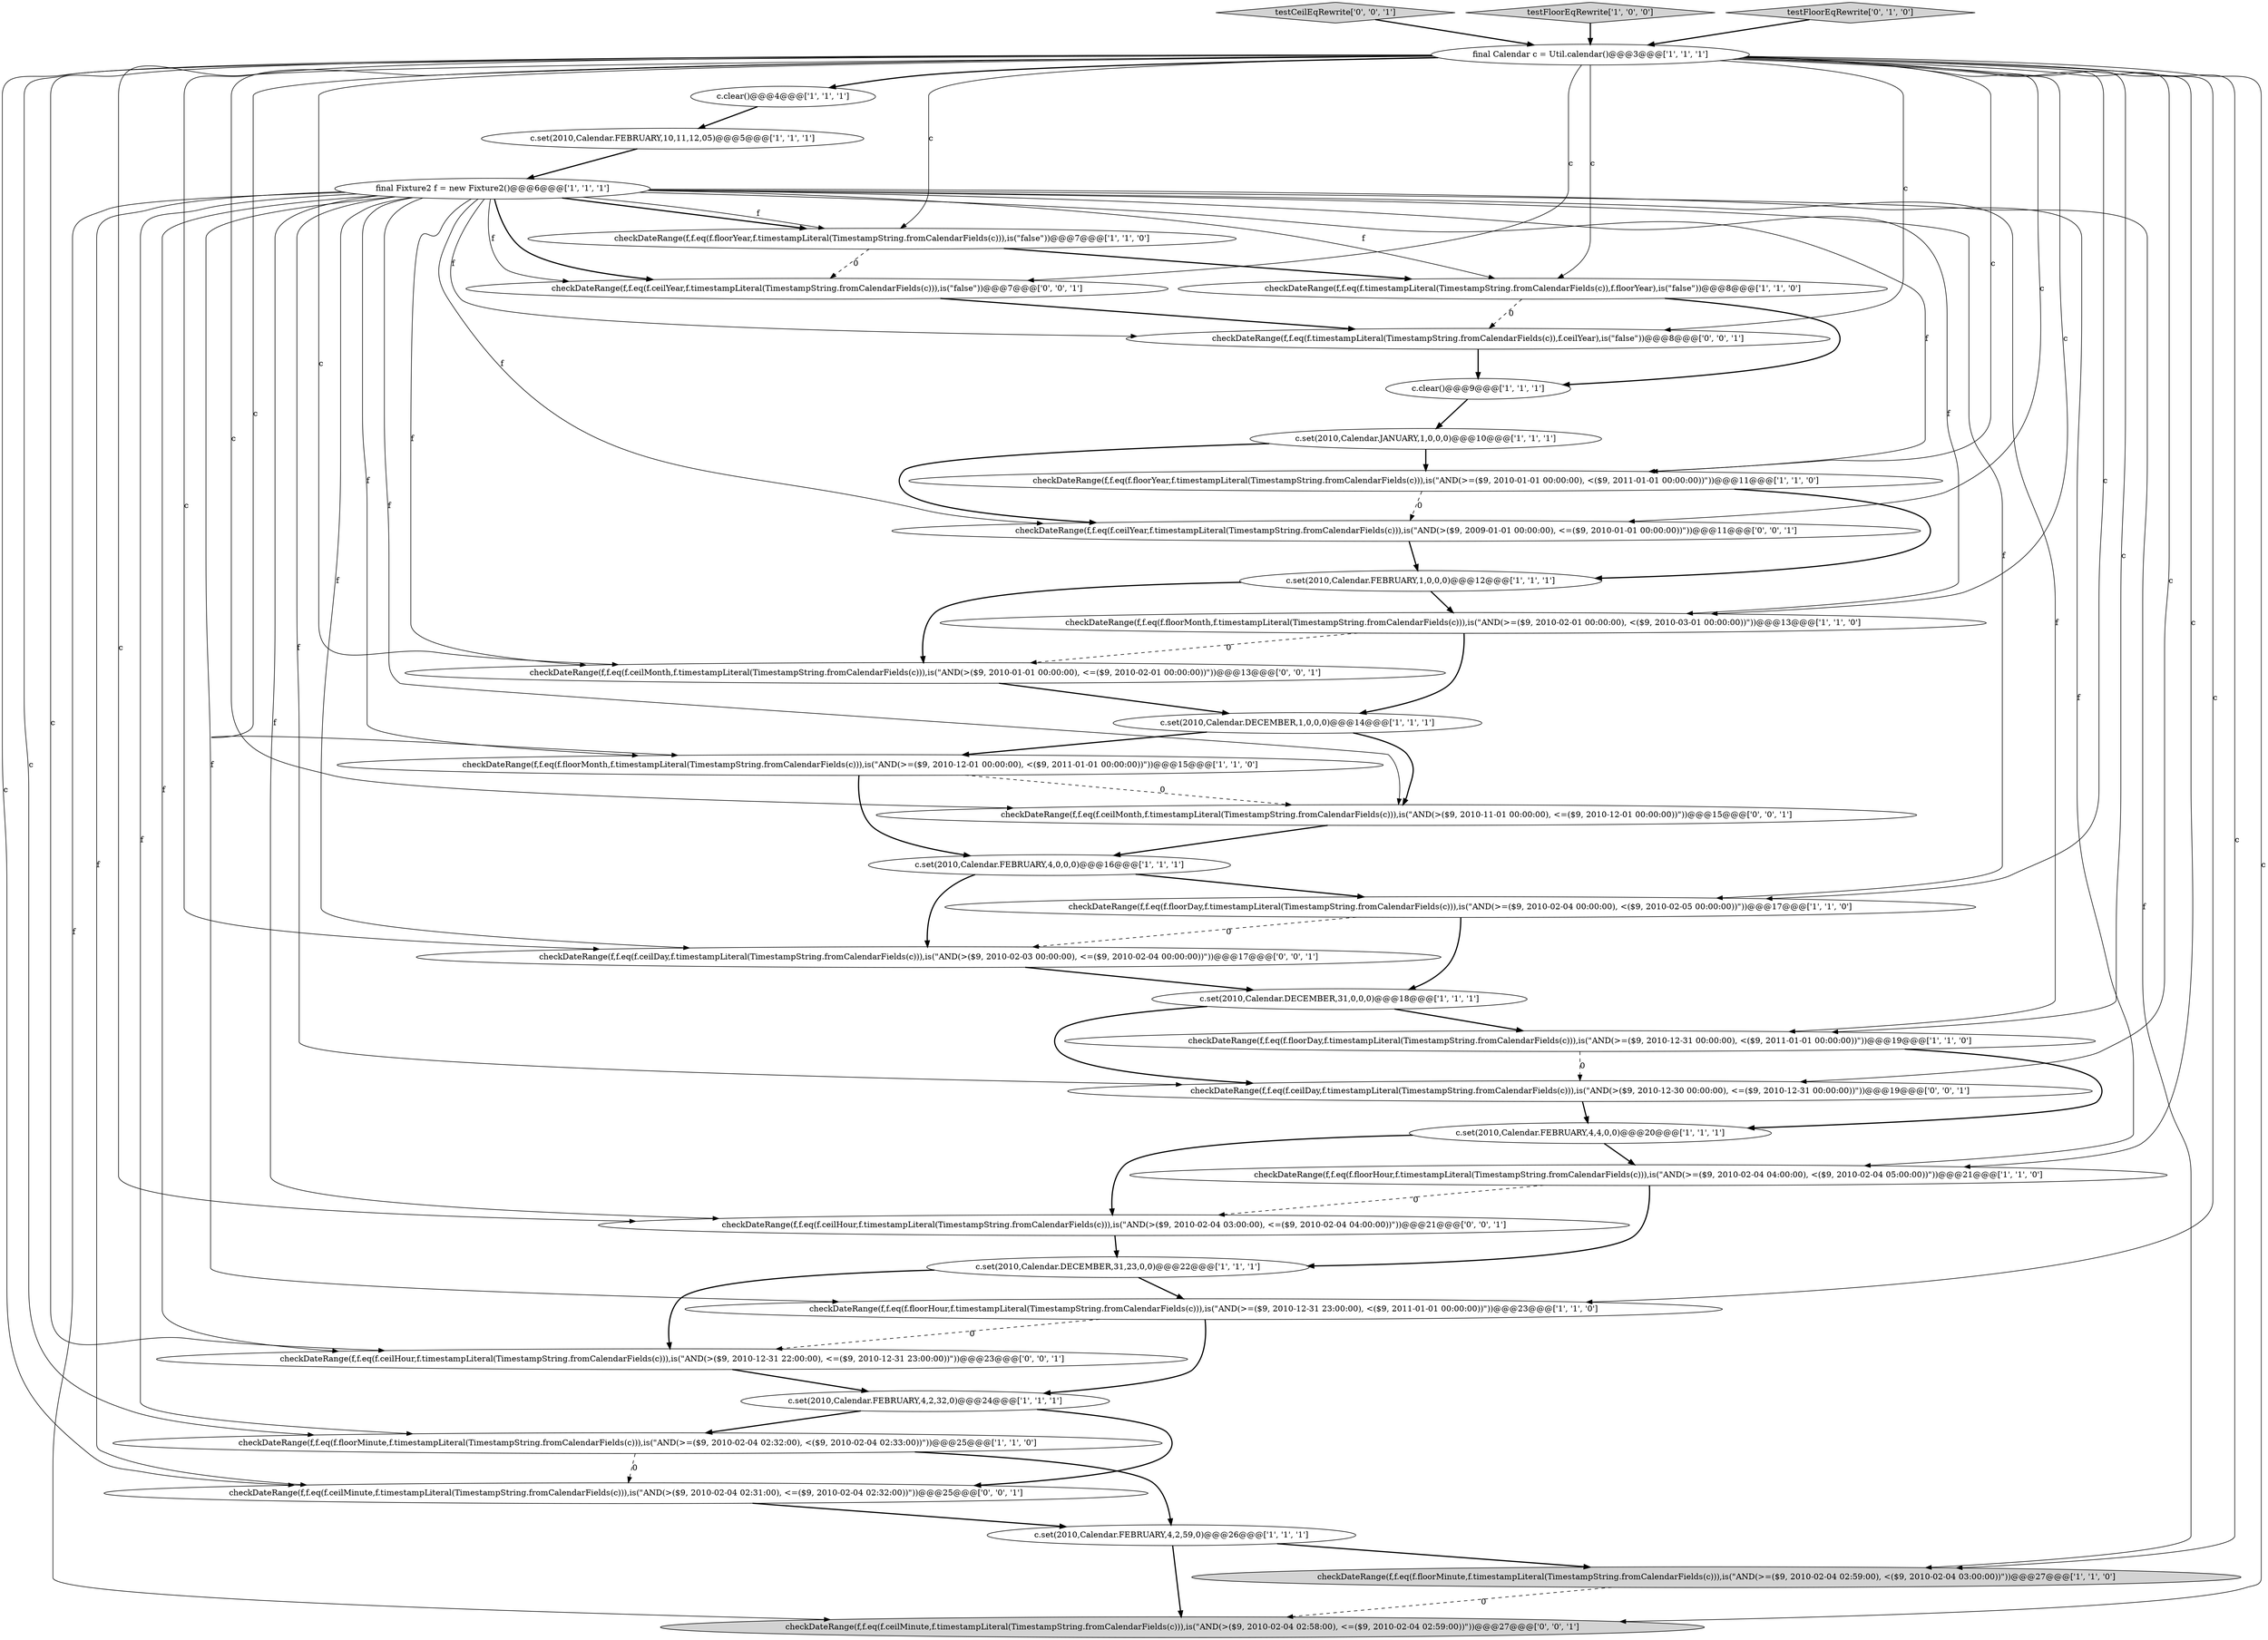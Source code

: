 digraph {
16 [style = filled, label = "final Fixture2 f = new Fixture2()@@@6@@@['1', '1', '1']", fillcolor = white, shape = ellipse image = "AAA0AAABBB1BBB"];
19 [style = filled, label = "c.set(2010,Calendar.FEBRUARY,4,2,59,0)@@@26@@@['1', '1', '1']", fillcolor = white, shape = ellipse image = "AAA0AAABBB1BBB"];
5 [style = filled, label = "checkDateRange(f,f.eq(f.floorDay,f.timestampLiteral(TimestampString.fromCalendarFields(c))),is(\"AND(>=($9, 2010-02-04 00:00:00), <($9, 2010-02-05 00:00:00))\"))@@@17@@@['1', '1', '0']", fillcolor = white, shape = ellipse image = "AAA0AAABBB1BBB"];
27 [style = filled, label = "checkDateRange(f,f.eq(f.ceilHour,f.timestampLiteral(TimestampString.fromCalendarFields(c))),is(\"AND(>($9, 2010-02-04 03:00:00), <=($9, 2010-02-04 04:00:00))\"))@@@21@@@['0', '0', '1']", fillcolor = white, shape = ellipse image = "AAA0AAABBB3BBB"];
31 [style = filled, label = "testCeilEqRewrite['0', '0', '1']", fillcolor = lightgray, shape = diamond image = "AAA0AAABBB3BBB"];
34 [style = filled, label = "checkDateRange(f,f.eq(f.ceilMonth,f.timestampLiteral(TimestampString.fromCalendarFields(c))),is(\"AND(>($9, 2010-01-01 00:00:00), <=($9, 2010-02-01 00:00:00))\"))@@@13@@@['0', '0', '1']", fillcolor = white, shape = ellipse image = "AAA0AAABBB3BBB"];
24 [style = filled, label = "checkDateRange(f,f.eq(f.floorHour,f.timestampLiteral(TimestampString.fromCalendarFields(c))),is(\"AND(>=($9, 2010-12-31 23:00:00), <($9, 2011-01-01 00:00:00))\"))@@@23@@@['1', '1', '0']", fillcolor = white, shape = ellipse image = "AAA0AAABBB1BBB"];
36 [style = filled, label = "checkDateRange(f,f.eq(f.ceilYear,f.timestampLiteral(TimestampString.fromCalendarFields(c))),is(\"false\"))@@@7@@@['0', '0', '1']", fillcolor = white, shape = ellipse image = "AAA0AAABBB3BBB"];
10 [style = filled, label = "c.set(2010,Calendar.DECEMBER,1,0,0,0)@@@14@@@['1', '1', '1']", fillcolor = white, shape = ellipse image = "AAA0AAABBB1BBB"];
23 [style = filled, label = "checkDateRange(f,f.eq(f.timestampLiteral(TimestampString.fromCalendarFields(c)),f.floorYear),is(\"false\"))@@@8@@@['1', '1', '0']", fillcolor = white, shape = ellipse image = "AAA0AAABBB1BBB"];
38 [style = filled, label = "checkDateRange(f,f.eq(f.ceilDay,f.timestampLiteral(TimestampString.fromCalendarFields(c))),is(\"AND(>($9, 2010-12-30 00:00:00), <=($9, 2010-12-31 00:00:00))\"))@@@19@@@['0', '0', '1']", fillcolor = white, shape = ellipse image = "AAA0AAABBB3BBB"];
2 [style = filled, label = "checkDateRange(f,f.eq(f.floorYear,f.timestampLiteral(TimestampString.fromCalendarFields(c))),is(\"AND(>=($9, 2010-01-01 00:00:00), <($9, 2011-01-01 00:00:00))\"))@@@11@@@['1', '1', '0']", fillcolor = white, shape = ellipse image = "AAA0AAABBB1BBB"];
28 [style = filled, label = "checkDateRange(f,f.eq(f.ceilMinute,f.timestampLiteral(TimestampString.fromCalendarFields(c))),is(\"AND(>($9, 2010-02-04 02:58:00), <=($9, 2010-02-04 02:59:00))\"))@@@27@@@['0', '0', '1']", fillcolor = lightgray, shape = ellipse image = "AAA0AAABBB3BBB"];
21 [style = filled, label = "checkDateRange(f,f.eq(f.floorMonth,f.timestampLiteral(TimestampString.fromCalendarFields(c))),is(\"AND(>=($9, 2010-12-01 00:00:00), <($9, 2011-01-01 00:00:00))\"))@@@15@@@['1', '1', '0']", fillcolor = white, shape = ellipse image = "AAA0AAABBB1BBB"];
11 [style = filled, label = "checkDateRange(f,f.eq(f.floorMinute,f.timestampLiteral(TimestampString.fromCalendarFields(c))),is(\"AND(>=($9, 2010-02-04 02:59:00), <($9, 2010-02-04 03:00:00))\"))@@@27@@@['1', '1', '0']", fillcolor = lightgray, shape = ellipse image = "AAA0AAABBB1BBB"];
29 [style = filled, label = "checkDateRange(f,f.eq(f.ceilHour,f.timestampLiteral(TimestampString.fromCalendarFields(c))),is(\"AND(>($9, 2010-12-31 22:00:00), <=($9, 2010-12-31 23:00:00))\"))@@@23@@@['0', '0', '1']", fillcolor = white, shape = ellipse image = "AAA0AAABBB3BBB"];
20 [style = filled, label = "checkDateRange(f,f.eq(f.floorMonth,f.timestampLiteral(TimestampString.fromCalendarFields(c))),is(\"AND(>=($9, 2010-02-01 00:00:00), <($9, 2010-03-01 00:00:00))\"))@@@13@@@['1', '1', '0']", fillcolor = white, shape = ellipse image = "AAA0AAABBB1BBB"];
14 [style = filled, label = "c.set(2010,Calendar.FEBRUARY,4,0,0,0)@@@16@@@['1', '1', '1']", fillcolor = white, shape = ellipse image = "AAA0AAABBB1BBB"];
15 [style = filled, label = "c.set(2010,Calendar.FEBRUARY,4,2,32,0)@@@24@@@['1', '1', '1']", fillcolor = white, shape = ellipse image = "AAA0AAABBB1BBB"];
18 [style = filled, label = "checkDateRange(f,f.eq(f.floorHour,f.timestampLiteral(TimestampString.fromCalendarFields(c))),is(\"AND(>=($9, 2010-02-04 04:00:00), <($9, 2010-02-04 05:00:00))\"))@@@21@@@['1', '1', '0']", fillcolor = white, shape = ellipse image = "AAA0AAABBB1BBB"];
1 [style = filled, label = "c.set(2010,Calendar.JANUARY,1,0,0,0)@@@10@@@['1', '1', '1']", fillcolor = white, shape = ellipse image = "AAA0AAABBB1BBB"];
7 [style = filled, label = "c.set(2010,Calendar.FEBRUARY,10,11,12,05)@@@5@@@['1', '1', '1']", fillcolor = white, shape = ellipse image = "AAA0AAABBB1BBB"];
8 [style = filled, label = "c.set(2010,Calendar.FEBRUARY,4,4,0,0)@@@20@@@['1', '1', '1']", fillcolor = white, shape = ellipse image = "AAA0AAABBB1BBB"];
12 [style = filled, label = "final Calendar c = Util.calendar()@@@3@@@['1', '1', '1']", fillcolor = white, shape = ellipse image = "AAA0AAABBB1BBB"];
3 [style = filled, label = "c.set(2010,Calendar.DECEMBER,31,0,0,0)@@@18@@@['1', '1', '1']", fillcolor = white, shape = ellipse image = "AAA0AAABBB1BBB"];
25 [style = filled, label = "c.set(2010,Calendar.DECEMBER,31,23,0,0)@@@22@@@['1', '1', '1']", fillcolor = white, shape = ellipse image = "AAA0AAABBB1BBB"];
33 [style = filled, label = "checkDateRange(f,f.eq(f.ceilMonth,f.timestampLiteral(TimestampString.fromCalendarFields(c))),is(\"AND(>($9, 2010-11-01 00:00:00), <=($9, 2010-12-01 00:00:00))\"))@@@15@@@['0', '0', '1']", fillcolor = white, shape = ellipse image = "AAA0AAABBB3BBB"];
17 [style = filled, label = "c.set(2010,Calendar.FEBRUARY,1,0,0,0)@@@12@@@['1', '1', '1']", fillcolor = white, shape = ellipse image = "AAA0AAABBB1BBB"];
4 [style = filled, label = "c.clear()@@@4@@@['1', '1', '1']", fillcolor = white, shape = ellipse image = "AAA0AAABBB1BBB"];
0 [style = filled, label = "checkDateRange(f,f.eq(f.floorYear,f.timestampLiteral(TimestampString.fromCalendarFields(c))),is(\"false\"))@@@7@@@['1', '1', '0']", fillcolor = white, shape = ellipse image = "AAA0AAABBB1BBB"];
30 [style = filled, label = "checkDateRange(f,f.eq(f.ceilMinute,f.timestampLiteral(TimestampString.fromCalendarFields(c))),is(\"AND(>($9, 2010-02-04 02:31:00), <=($9, 2010-02-04 02:32:00))\"))@@@25@@@['0', '0', '1']", fillcolor = white, shape = ellipse image = "AAA0AAABBB3BBB"];
35 [style = filled, label = "checkDateRange(f,f.eq(f.timestampLiteral(TimestampString.fromCalendarFields(c)),f.ceilYear),is(\"false\"))@@@8@@@['0', '0', '1']", fillcolor = white, shape = ellipse image = "AAA0AAABBB3BBB"];
13 [style = filled, label = "testFloorEqRewrite['1', '0', '0']", fillcolor = lightgray, shape = diamond image = "AAA0AAABBB1BBB"];
22 [style = filled, label = "checkDateRange(f,f.eq(f.floorDay,f.timestampLiteral(TimestampString.fromCalendarFields(c))),is(\"AND(>=($9, 2010-12-31 00:00:00), <($9, 2011-01-01 00:00:00))\"))@@@19@@@['1', '1', '0']", fillcolor = white, shape = ellipse image = "AAA0AAABBB1BBB"];
26 [style = filled, label = "testFloorEqRewrite['0', '1', '0']", fillcolor = lightgray, shape = diamond image = "AAA0AAABBB2BBB"];
9 [style = filled, label = "c.clear()@@@9@@@['1', '1', '1']", fillcolor = white, shape = ellipse image = "AAA0AAABBB1BBB"];
6 [style = filled, label = "checkDateRange(f,f.eq(f.floorMinute,f.timestampLiteral(TimestampString.fromCalendarFields(c))),is(\"AND(>=($9, 2010-02-04 02:32:00), <($9, 2010-02-04 02:33:00))\"))@@@25@@@['1', '1', '0']", fillcolor = white, shape = ellipse image = "AAA0AAABBB1BBB"];
37 [style = filled, label = "checkDateRange(f,f.eq(f.ceilDay,f.timestampLiteral(TimestampString.fromCalendarFields(c))),is(\"AND(>($9, 2010-02-03 00:00:00), <=($9, 2010-02-04 00:00:00))\"))@@@17@@@['0', '0', '1']", fillcolor = white, shape = ellipse image = "AAA0AAABBB3BBB"];
32 [style = filled, label = "checkDateRange(f,f.eq(f.ceilYear,f.timestampLiteral(TimestampString.fromCalendarFields(c))),is(\"AND(>($9, 2009-01-01 00:00:00), <=($9, 2010-01-01 00:00:00))\"))@@@11@@@['0', '0', '1']", fillcolor = white, shape = ellipse image = "AAA0AAABBB3BBB"];
5->3 [style = bold, label=""];
29->15 [style = bold, label=""];
16->0 [style = bold, label=""];
16->18 [style = solid, label="f"];
12->23 [style = solid, label="c"];
16->5 [style = solid, label="f"];
2->32 [style = dashed, label="0"];
16->24 [style = solid, label="f"];
19->11 [style = bold, label=""];
16->0 [style = solid, label="f"];
12->37 [style = solid, label="c"];
25->29 [style = bold, label=""];
3->38 [style = bold, label=""];
37->3 [style = bold, label=""];
22->8 [style = bold, label=""];
26->12 [style = bold, label=""];
7->16 [style = bold, label=""];
22->38 [style = dashed, label="0"];
16->37 [style = solid, label="f"];
19->28 [style = bold, label=""];
0->36 [style = dashed, label="0"];
8->27 [style = bold, label=""];
27->25 [style = bold, label=""];
17->20 [style = bold, label=""];
14->37 [style = bold, label=""];
12->20 [style = solid, label="c"];
8->18 [style = bold, label=""];
23->35 [style = dashed, label="0"];
16->36 [style = solid, label="f"];
12->0 [style = solid, label="c"];
16->32 [style = solid, label="f"];
10->21 [style = bold, label=""];
12->18 [style = solid, label="c"];
12->35 [style = solid, label="c"];
25->24 [style = bold, label=""];
30->19 [style = bold, label=""];
17->34 [style = bold, label=""];
12->32 [style = solid, label="c"];
16->23 [style = solid, label="f"];
13->12 [style = bold, label=""];
0->23 [style = bold, label=""];
20->34 [style = dashed, label="0"];
12->34 [style = solid, label="c"];
16->6 [style = solid, label="f"];
12->28 [style = solid, label="c"];
18->25 [style = bold, label=""];
12->2 [style = solid, label="c"];
12->21 [style = solid, label="c"];
1->32 [style = bold, label=""];
36->35 [style = bold, label=""];
9->1 [style = bold, label=""];
32->17 [style = bold, label=""];
5->37 [style = dashed, label="0"];
2->17 [style = bold, label=""];
16->29 [style = solid, label="f"];
16->36 [style = bold, label=""];
12->6 [style = solid, label="c"];
35->9 [style = bold, label=""];
18->27 [style = dashed, label="0"];
16->35 [style = solid, label="f"];
16->21 [style = solid, label="f"];
12->5 [style = solid, label="c"];
31->12 [style = bold, label=""];
4->7 [style = bold, label=""];
16->22 [style = solid, label="f"];
16->27 [style = solid, label="f"];
12->22 [style = solid, label="c"];
16->20 [style = solid, label="f"];
12->38 [style = solid, label="c"];
16->38 [style = solid, label="f"];
16->11 [style = solid, label="f"];
16->30 [style = solid, label="f"];
1->2 [style = bold, label=""];
10->33 [style = bold, label=""];
38->8 [style = bold, label=""];
16->34 [style = solid, label="f"];
16->33 [style = solid, label="f"];
12->30 [style = solid, label="c"];
14->5 [style = bold, label=""];
21->14 [style = bold, label=""];
24->15 [style = bold, label=""];
33->14 [style = bold, label=""];
16->28 [style = solid, label="f"];
12->24 [style = solid, label="c"];
24->29 [style = dashed, label="0"];
15->6 [style = bold, label=""];
6->19 [style = bold, label=""];
15->30 [style = bold, label=""];
12->29 [style = solid, label="c"];
3->22 [style = bold, label=""];
34->10 [style = bold, label=""];
12->27 [style = solid, label="c"];
20->10 [style = bold, label=""];
12->36 [style = solid, label="c"];
11->28 [style = dashed, label="0"];
12->4 [style = bold, label=""];
21->33 [style = dashed, label="0"];
12->11 [style = solid, label="c"];
16->2 [style = solid, label="f"];
6->30 [style = dashed, label="0"];
23->9 [style = bold, label=""];
12->33 [style = solid, label="c"];
}
